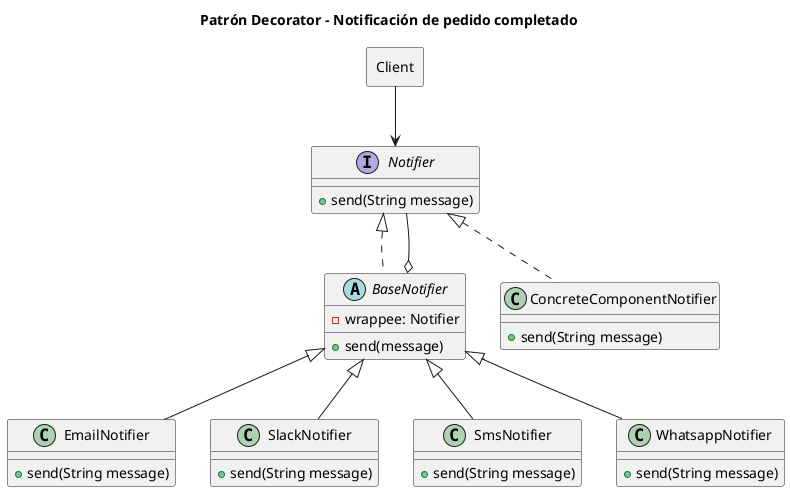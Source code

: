 @startuml
title Patrón Decorator - Notificación de pedido completado

rectangle Client {
}

interface Notifier {
    + send(String message)
}

class EmailNotifier extends BaseNotifier {
    + send(String message)
}
class SlackNotifier extends BaseNotifier {
                                            + send(String message)
                                        }
class SmsNotifier extends BaseNotifier {
                                          + send(String message)
                                      }
class WhatsappNotifier extends BaseNotifier {
                                               + send(String message)
                                           }

abstract class BaseNotifier implements Notifier {
    - wrappee: Notifier
    + send(message)
}
class ConcreteComponentNotifier implements Notifier {
                                   + send(String message)
                               }

Notifier <-u- Client
BaseNotifier o-- Notifier

@enduml